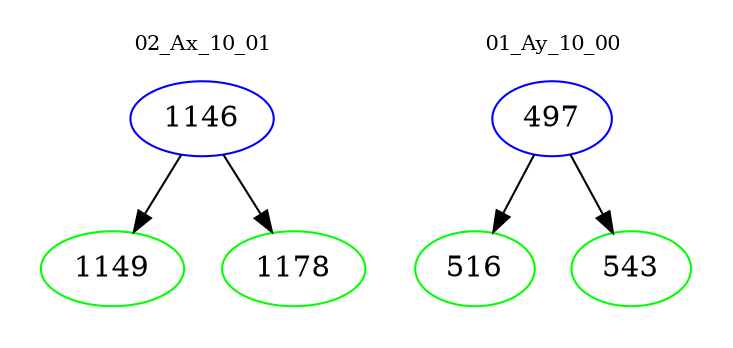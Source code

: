 digraph{
subgraph cluster_0 {
color = white
label = "02_Ax_10_01";
fontsize=10;
T0_1146 [label="1146", color="blue"]
T0_1146 -> T0_1149 [color="black"]
T0_1149 [label="1149", color="green"]
T0_1146 -> T0_1178 [color="black"]
T0_1178 [label="1178", color="green"]
}
subgraph cluster_1 {
color = white
label = "01_Ay_10_00";
fontsize=10;
T1_497 [label="497", color="blue"]
T1_497 -> T1_516 [color="black"]
T1_516 [label="516", color="green"]
T1_497 -> T1_543 [color="black"]
T1_543 [label="543", color="green"]
}
}
